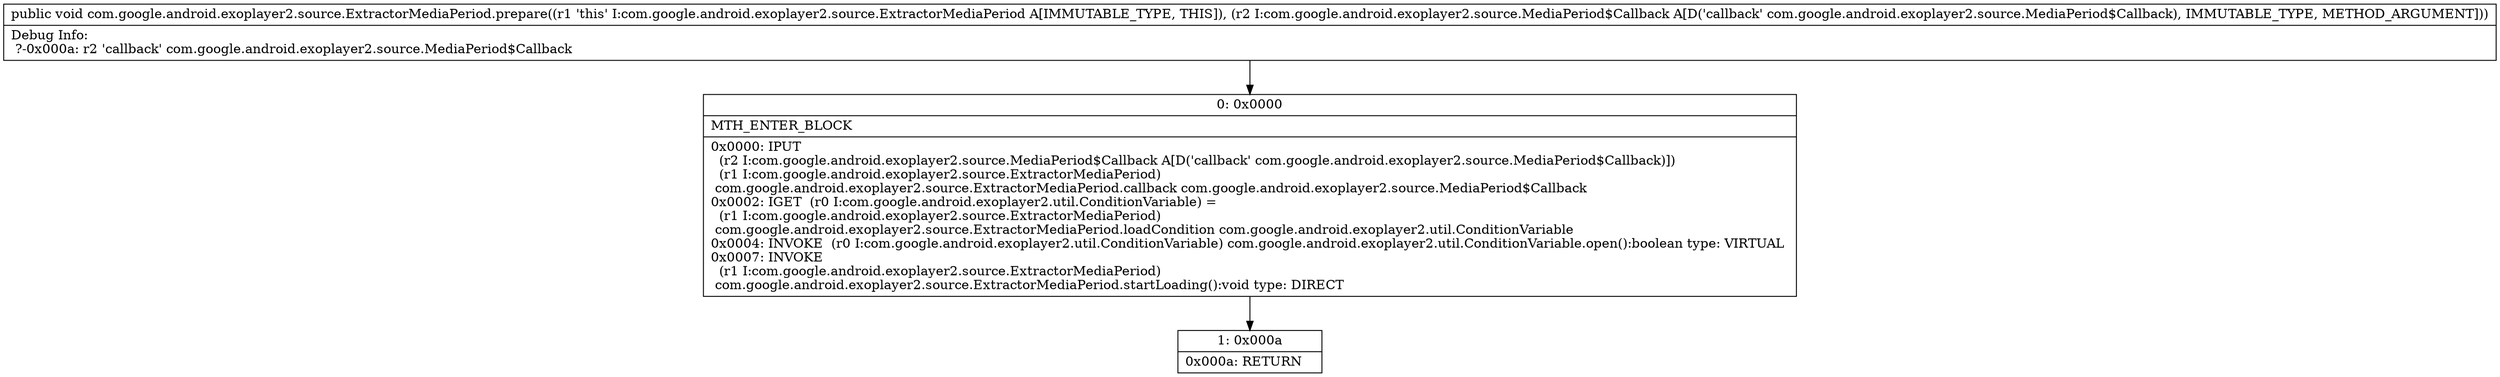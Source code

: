 digraph "CFG forcom.google.android.exoplayer2.source.ExtractorMediaPeriod.prepare(Lcom\/google\/android\/exoplayer2\/source\/MediaPeriod$Callback;)V" {
Node_0 [shape=record,label="{0\:\ 0x0000|MTH_ENTER_BLOCK\l|0x0000: IPUT  \l  (r2 I:com.google.android.exoplayer2.source.MediaPeriod$Callback A[D('callback' com.google.android.exoplayer2.source.MediaPeriod$Callback)])\l  (r1 I:com.google.android.exoplayer2.source.ExtractorMediaPeriod)\l com.google.android.exoplayer2.source.ExtractorMediaPeriod.callback com.google.android.exoplayer2.source.MediaPeriod$Callback \l0x0002: IGET  (r0 I:com.google.android.exoplayer2.util.ConditionVariable) = \l  (r1 I:com.google.android.exoplayer2.source.ExtractorMediaPeriod)\l com.google.android.exoplayer2.source.ExtractorMediaPeriod.loadCondition com.google.android.exoplayer2.util.ConditionVariable \l0x0004: INVOKE  (r0 I:com.google.android.exoplayer2.util.ConditionVariable) com.google.android.exoplayer2.util.ConditionVariable.open():boolean type: VIRTUAL \l0x0007: INVOKE  \l  (r1 I:com.google.android.exoplayer2.source.ExtractorMediaPeriod)\l com.google.android.exoplayer2.source.ExtractorMediaPeriod.startLoading():void type: DIRECT \l}"];
Node_1 [shape=record,label="{1\:\ 0x000a|0x000a: RETURN   \l}"];
MethodNode[shape=record,label="{public void com.google.android.exoplayer2.source.ExtractorMediaPeriod.prepare((r1 'this' I:com.google.android.exoplayer2.source.ExtractorMediaPeriod A[IMMUTABLE_TYPE, THIS]), (r2 I:com.google.android.exoplayer2.source.MediaPeriod$Callback A[D('callback' com.google.android.exoplayer2.source.MediaPeriod$Callback), IMMUTABLE_TYPE, METHOD_ARGUMENT]))  | Debug Info:\l  ?\-0x000a: r2 'callback' com.google.android.exoplayer2.source.MediaPeriod$Callback\l}"];
MethodNode -> Node_0;
Node_0 -> Node_1;
}

